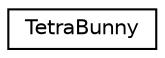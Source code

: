 digraph "Graphical Class Hierarchy"
{
  edge [fontname="Helvetica",fontsize="10",labelfontname="Helvetica",labelfontsize="10"];
  node [fontname="Helvetica",fontsize="10",shape=record];
  rankdir="LR";
  Node1 [label="TetraBunny",height=0.2,width=0.4,color="black", fillcolor="white", style="filled",URL="$struct_tetra_bunny.html"];
}
